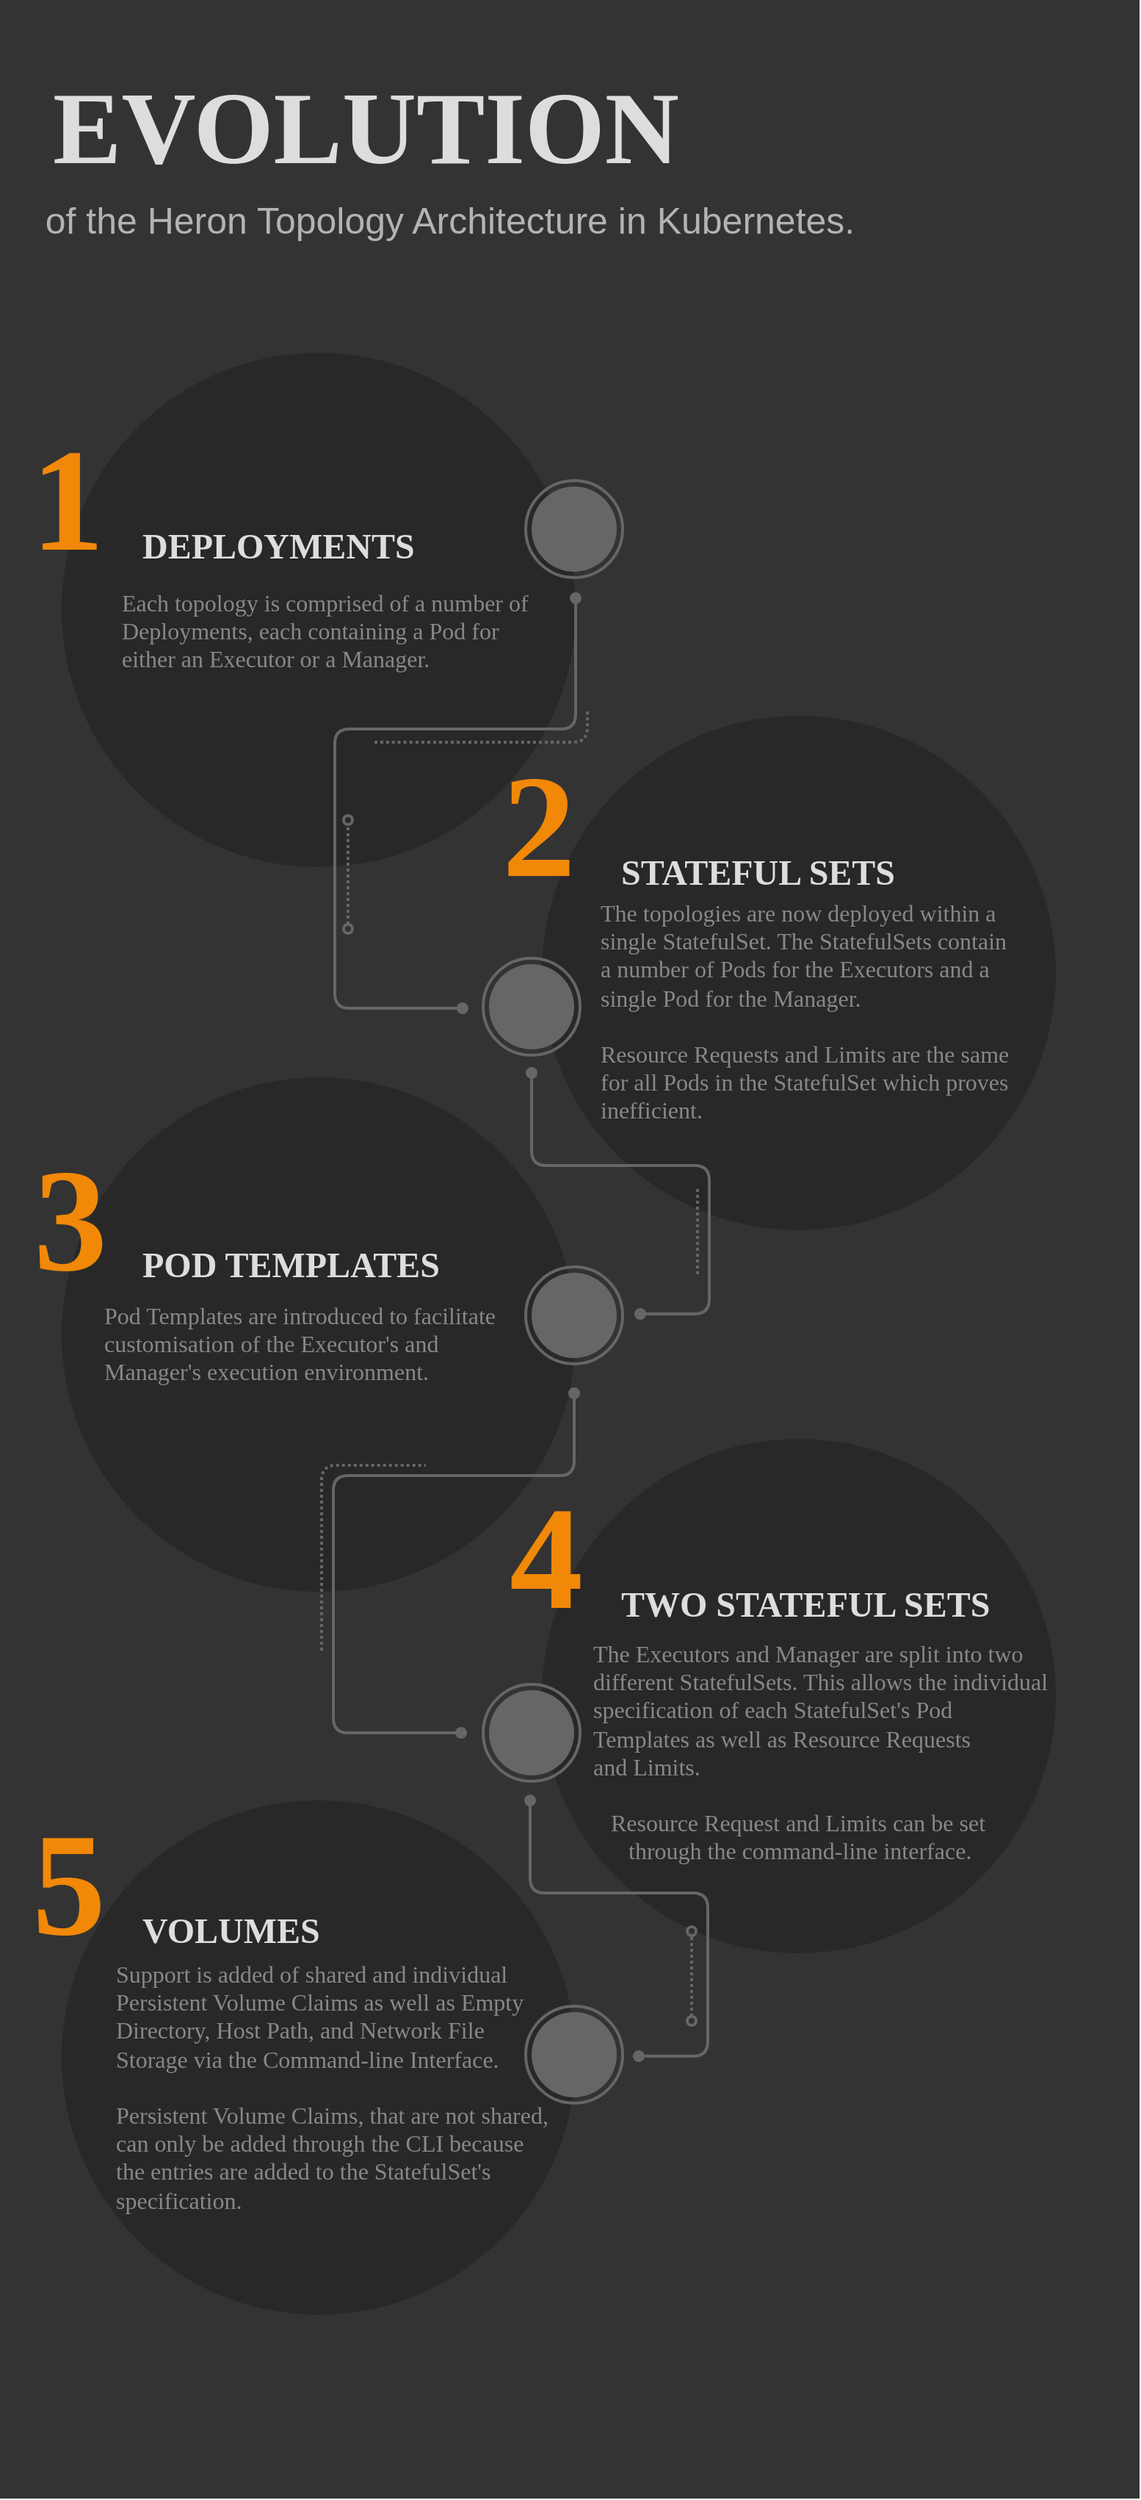 <mxfile version="15.8.7" type="device"><diagram id="6a731a19-8d31-9384-78a2-239565b7b9f0" name="Page-1"><mxGraphModel dx="275" dy="1025" grid="1" gridSize="10" guides="1" tooltips="1" connect="1" arrows="1" fold="1" page="1" pageScale="1" pageWidth="827" pageHeight="1169" background="none" math="0" shadow="0"><root><mxCell id="0"/><mxCell id="1" parent="0"/><mxCell id="979" value="" style="whiteSpace=wrap;html=1;strokeColor=none;fillColor=#333333;fontFamily=Verdana;fontSize=24;fontColor=#FFFFFF;align=center;" parent="1" vertex="1"><mxGeometry x="854" y="31" width="776" height="1700" as="geometry"/></mxCell><mxCell id="980" value="" style="ellipse;whiteSpace=wrap;html=1;fontFamily=Verdana;fontSize=16;fontColor=#DDDDDD;strokeColor=none;fillColor=#282828;" parent="1" vertex="1"><mxGeometry x="896" y="271" width="350" height="350" as="geometry"/></mxCell><mxCell id="981" value="" style="ellipse;whiteSpace=wrap;html=1;fontFamily=Verdana;fontSize=16;fontColor=#DDDDDD;strokeColor=none;fillColor=#282828;" parent="1" vertex="1"><mxGeometry x="896" y="764" width="350" height="350" as="geometry"/></mxCell><mxCell id="982" value="" style="ellipse;whiteSpace=wrap;html=1;fontFamily=Verdana;fontSize=16;fontColor=#DDDDDD;strokeColor=none;fillColor=#282828;" parent="1" vertex="1"><mxGeometry x="896" y="1256" width="350" height="350" as="geometry"/></mxCell><mxCell id="983" value="" style="ellipse;whiteSpace=wrap;html=1;fontFamily=Verdana;fontSize=16;fontColor=#DDDDDD;strokeColor=none;fillColor=#282828;" parent="1" vertex="1"><mxGeometry x="1223" y="1010" width="350" height="350" as="geometry"/></mxCell><mxCell id="984" value="" style="ellipse;whiteSpace=wrap;html=1;fontFamily=Verdana;fontSize=16;fontColor=#DDDDDD;strokeColor=none;fillColor=#282828;" parent="1" vertex="1"><mxGeometry x="1223" y="518" width="350" height="350" as="geometry"/></mxCell><mxCell id="985" value="DEPLOYMENTS" style="text;html=1;resizable=0;points=[];autosize=1;align=left;verticalAlign=top;spacingTop=-4;fontSize=24;fontFamily=Verdana;fontColor=#DDDDDD;fontStyle=1" parent="1" vertex="1"><mxGeometry x="949.0" y="386" width="200" height="30" as="geometry"/></mxCell><mxCell id="986" value="1&amp;nbsp;" style="text;html=1;resizable=0;points=[];autosize=1;align=left;verticalAlign=top;spacingTop=-4;fontSize=100;fontFamily=Verdana;fontColor=#F18808;fontStyle=1" parent="1" vertex="1"><mxGeometry x="873" y="309" width="110" height="120" as="geometry"/></mxCell><mxCell id="987" value="2" style="text;html=1;resizable=0;points=[];autosize=1;align=left;verticalAlign=top;spacingTop=-4;fontSize=100;fontFamily=Verdana;fontColor=#F18808;fontStyle=1" parent="1" vertex="1"><mxGeometry x="1194" y="531" width="74" height="120" as="geometry"/></mxCell><mxCell id="988" value="3" style="text;html=1;resizable=0;points=[];autosize=1;align=left;verticalAlign=top;spacingTop=-4;fontSize=100;fontFamily=Verdana;fontColor=#F18808;fontStyle=1" parent="1" vertex="1"><mxGeometry x="875" y="799" width="74" height="120" as="geometry"/></mxCell><mxCell id="989" value="4" style="text;html=1;resizable=0;points=[];autosize=1;align=left;verticalAlign=top;spacingTop=-4;fontSize=100;fontFamily=Verdana;fontColor=#F18808;fontStyle=1" parent="1" vertex="1"><mxGeometry x="1199" y="1029" width="74" height="120" as="geometry"/></mxCell><mxCell id="990" value="5" style="text;html=1;resizable=0;points=[];autosize=1;align=left;verticalAlign=top;spacingTop=-4;fontSize=100;fontFamily=Verdana;fontColor=#F18808;fontStyle=1" parent="1" vertex="1"><mxGeometry x="874" y="1251" width="74" height="120" as="geometry"/></mxCell><mxCell id="991" value="&lt;div style=&quot;line-height: 120%&quot;&gt;&lt;font style=&quot;line-height: 120%&quot;&gt;Each topology is comprised of a number of&lt;/font&gt;&lt;/div&gt;&lt;div style=&quot;line-height: 120%&quot;&gt;&lt;font style=&quot;line-height: 120%&quot;&gt;Deployments, each&amp;nbsp;&lt;/font&gt;&lt;span&gt;containing a Pod for&lt;/span&gt;&lt;/div&gt;&lt;div style=&quot;line-height: 120%&quot;&gt;&lt;span&gt;either an Executor or a&amp;nbsp;&lt;/span&gt;&lt;span&gt;Manager.&lt;/span&gt;&lt;/div&gt;" style="text;resizable=0;points=[];autosize=1;align=left;verticalAlign=top;spacingTop=-4;fontSize=16;fontFamily=Verdana;fontColor=#888888;html=1;" parent="1" vertex="1"><mxGeometry x="935" y="429" width="290" height="60" as="geometry"/></mxCell><mxCell id="992" value="&lt;b&gt;&lt;font style=&quot;font-size: 70px&quot;&gt;EVOLUTION&lt;/font&gt;&lt;/b&gt;" style="whiteSpace=wrap;html=1;strokeColor=none;fillColor=none;fontFamily=Verdana;fontSize=70;fontColor=#dddddd;align=left;" parent="1" vertex="1"><mxGeometry x="888" y="79" width="700" height="78" as="geometry"/></mxCell><mxCell id="994" value="&lt;div style=&quot;line-height: 150%&quot;&gt;STATEFUL SETS&lt;/div&gt;" style="text;html=1;resizable=0;points=[];autosize=1;align=left;verticalAlign=top;spacingTop=-4;fontSize=24;fontFamily=Verdana;fontColor=#DDDDDD;fontStyle=1" parent="1" vertex="1"><mxGeometry x="1275" y="604" width="200" height="40" as="geometry"/></mxCell><mxCell id="995" value="&lt;div&gt;POD TEMPLATES&lt;/div&gt;" style="text;html=1;resizable=0;points=[];autosize=1;align=left;verticalAlign=top;spacingTop=-4;fontSize=24;fontFamily=Verdana;fontColor=#DDDDDD;fontStyle=1" parent="1" vertex="1"><mxGeometry x="949.0" y="875" width="220" height="30" as="geometry"/></mxCell><mxCell id="996" value="&lt;div style=&quot;line-height: 150%&quot;&gt;TWO STATEFUL SETS&lt;/div&gt;" style="text;html=1;resizable=0;points=[];autosize=1;align=left;verticalAlign=top;spacingTop=-4;fontSize=24;fontFamily=Verdana;fontColor=#DDDDDD;fontStyle=1" parent="1" vertex="1"><mxGeometry x="1275" y="1102" width="270" height="40" as="geometry"/></mxCell><mxCell id="997" value="&lt;div style=&quot;line-height: 150%&quot;&gt;VOLUMES&lt;/div&gt;" style="text;html=1;resizable=0;points=[];autosize=1;align=left;verticalAlign=top;spacingTop=-4;fontSize=24;fontFamily=Verdana;fontColor=#DDDDDD;fontStyle=1" parent="1" vertex="1"><mxGeometry x="949.0" y="1324" width="140" height="40" as="geometry"/></mxCell><mxCell id="1000" value="&lt;div style=&quot;line-height: 120%&quot;&gt;&lt;font style=&quot;line-height: 120%&quot;&gt;&lt;div&gt;The topologies are now deployed within a&lt;/div&gt;&lt;div&gt;single StatefulSet. The StatefulSets contain&lt;/div&gt;&lt;div&gt;a number of&amp;nbsp;&lt;span&gt;Pods for the Executors and a&lt;/span&gt;&lt;/div&gt;&lt;div&gt;&lt;span&gt;single Pod for the Manager.&lt;/span&gt;&lt;/div&gt;&lt;div&gt;&lt;span&gt;&lt;br&gt;&lt;/span&gt;&lt;/div&gt;&lt;div&gt;&lt;span&gt;Resource Requests and Limits are the same&lt;/span&gt;&lt;/div&gt;&lt;div&gt;&lt;span&gt;for all Pods in the StatefulSet which proves&lt;/span&gt;&lt;/div&gt;&lt;div&gt;&lt;span&gt;inefficient.&lt;/span&gt;&lt;/div&gt;&lt;/font&gt;&lt;/div&gt;" style="text;resizable=0;points=[];autosize=1;align=left;verticalAlign=top;spacingTop=-4;fontSize=16;fontFamily=Verdana;fontColor=#888888;html=1;" parent="1" vertex="1"><mxGeometry x="1261" y="640" width="290" height="150" as="geometry"/></mxCell><mxCell id="1002" value="Pod Templates are introduced to facilitate&lt;br&gt;customisation of the Executor's and &lt;br&gt;Manager's execution environment.&amp;nbsp;" style="text;html=1;resizable=0;points=[];autosize=1;align=left;verticalAlign=top;spacingTop=-4;fontSize=16;fontColor=#888888;fontFamily=Verdana;" parent="1" vertex="1"><mxGeometry x="923" y="914" width="280" height="60" as="geometry"/></mxCell><mxCell id="1003" value="The Executors and Manager are split into two&lt;br&gt;different StatefulSets. This allows the individual&lt;br&gt;specification of each StatefulSet's Pod&lt;br&gt;Templates as well as Resource Requests&lt;br&gt;and Limits.&lt;br&gt;&lt;br&gt;&amp;nbsp; &amp;nbsp;Resource Request and Limits can be set&lt;br&gt;&amp;nbsp; &amp;nbsp; &amp;nbsp; through the command-line interface." style="text;html=1;resizable=0;points=[];autosize=1;align=left;verticalAlign=top;spacingTop=-4;fontSize=16;fontColor=#888888;fontFamily=Verdana;" parent="1" vertex="1"><mxGeometry x="1256" y="1144" width="330" height="150" as="geometry"/></mxCell><mxCell id="1004" value="Support is added of shared and individual&lt;br&gt;Persistent Volume Claims as well as Empty&lt;br&gt;Directory, Host Path, and Network File&lt;br&gt;Storage via the Command-line Interface.&lt;br&gt;&lt;br&gt;Persistent Volume Claims, that are not shared,&lt;br&gt;can only be added through the CLI because&lt;br&gt;the entries are added to the StatefulSet's&lt;br&gt;specification." style="text;html=1;resizable=0;points=[];autosize=1;align=left;verticalAlign=top;spacingTop=-4;fontSize=16;fontColor=#888888;fontFamily=Verdana;" parent="1" vertex="1"><mxGeometry x="931" y="1362" width="310" height="170" as="geometry"/></mxCell><mxCell id="1007" value="" style="endArrow=oval;html=1;strokeColor=#666666;fontFamily=Verdana;fontSize=16;fontColor=#DDDDDD;endFill=1;rounded=1;endSize=6;startArrow=oval;startFill=1;strokeWidth=2;movable=1;resizable=1;rotatable=1;deletable=1;editable=1;connectable=1;" parent="1" edge="1"><mxGeometry width="50" height="50" relative="1" as="geometry"><mxPoint x="1169" y="717" as="sourcePoint"/><mxPoint x="1246" y="438" as="targetPoint"/><Array as="points"><mxPoint x="1082" y="717"/><mxPoint x="1082" y="527"/><mxPoint x="1246" y="527"/></Array></mxGeometry></mxCell><mxCell id="1008" value="" style="endArrow=oval;html=1;strokeColor=#666666;fontFamily=Verdana;fontSize=16;fontColor=#DDDDDD;endFill=0;rounded=1;endSize=6;startArrow=oval;startFill=0;dashed=1;strokeWidth=2;dashPattern=1 1;" parent="1" edge="1"><mxGeometry x="1092" y="448" width="50" height="50" as="geometry"><mxPoint x="1091" y="663" as="sourcePoint"/><mxPoint x="1091" y="589" as="targetPoint"/></mxGeometry></mxCell><mxCell id="1009" value="" style="endArrow=none;html=1;strokeColor=#666666;fontFamily=Verdana;fontSize=16;fontColor=#DDDDDD;endFill=0;rounded=1;endSize=6;startArrow=none;startFill=0;strokeWidth=2;dashed=1;dashPattern=1 1;" parent="1" edge="1"><mxGeometry x="1059" y="444" width="50" height="50" as="geometry"><mxPoint x="1109" y="536" as="sourcePoint"/><mxPoint x="1254" y="514" as="targetPoint"/><Array as="points"><mxPoint x="1127" y="536"/><mxPoint x="1174" y="536"/><mxPoint x="1254" y="536"/></Array></mxGeometry></mxCell><mxCell id="1010" value="" style="endArrow=oval;html=1;strokeColor=#666666;fontFamily=Verdana;fontSize=16;fontColor=#DDDDDD;endFill=1;rounded=1;endSize=6;startArrow=oval;startFill=1;strokeWidth=2;movable=1;resizable=1;rotatable=1;deletable=1;editable=1;connectable=1;" parent="1" edge="1"><mxGeometry x="1052" y="761" width="50" height="50" as="geometry"><mxPoint x="1290" y="925" as="sourcePoint"/><mxPoint x="1216" y="761" as="targetPoint"/><Array as="points"><mxPoint x="1337" y="925"/><mxPoint x="1337" y="824"/><mxPoint x="1216" y="824"/></Array></mxGeometry></mxCell><mxCell id="1011" value="" style="endArrow=none;html=1;strokeColor=#666666;fontFamily=Verdana;fontSize=16;fontColor=#DDDDDD;endFill=0;rounded=1;endSize=6;startArrow=none;startFill=0;strokeWidth=2;dashed=1;dashPattern=1 1;" parent="1" edge="1"><mxGeometry x="1066" y="444" width="50" height="50" as="geometry"><mxPoint x="1329" y="898" as="sourcePoint"/><mxPoint x="1329" y="839" as="targetPoint"/></mxGeometry></mxCell><mxCell id="1012" value="" style="endArrow=none;html=1;strokeColor=#666666;fontFamily=Verdana;fontSize=16;fontColor=#DDDDDD;endFill=0;rounded=1;endSize=6;startArrow=none;startFill=0;strokeWidth=2;dashed=1;dashPattern=1 1;" parent="1" edge="1"><mxGeometry x="906" y="1004" width="50" height="50" as="geometry"><mxPoint x="1073" y="1154" as="sourcePoint"/><mxPoint x="1144" y="1028" as="targetPoint"/><Array as="points"><mxPoint x="1073" y="1028"/></Array></mxGeometry></mxCell><mxCell id="1013" value="" style="endArrow=oval;html=1;strokeColor=#666666;fontFamily=Verdana;fontSize=16;fontColor=#DDDDDD;endFill=1;rounded=1;endSize=6;startArrow=oval;startFill=1;strokeWidth=2;movable=1;resizable=1;rotatable=1;deletable=1;editable=1;connectable=1;" parent="1" edge="1"><mxGeometry width="50" height="50" relative="1" as="geometry"><mxPoint x="1168" y="1210" as="sourcePoint"/><mxPoint x="1245" y="979" as="targetPoint"/><Array as="points"><mxPoint x="1081" y="1210"/><mxPoint x="1081" y="1035"/><mxPoint x="1245" y="1035"/></Array></mxGeometry></mxCell><mxCell id="1014" value="" style="endArrow=oval;html=1;strokeColor=#666666;fontFamily=Verdana;fontSize=16;fontColor=#DDDDDD;endFill=1;rounded=1;endSize=6;startArrow=oval;startFill=1;strokeWidth=2;movable=1;resizable=1;rotatable=1;deletable=1;editable=1;connectable=1;" parent="1" edge="1"><mxGeometry x="1051" y="1256" width="50" height="50" as="geometry"><mxPoint x="1289" y="1430" as="sourcePoint"/><mxPoint x="1215" y="1256" as="targetPoint"/><Array as="points"><mxPoint x="1336" y="1430"/><mxPoint x="1336" y="1319"/><mxPoint x="1215" y="1319"/></Array></mxGeometry></mxCell><mxCell id="1015" value="" style="endArrow=oval;html=1;strokeColor=#666666;fontFamily=Verdana;fontSize=16;fontColor=#DDDDDD;endFill=0;rounded=1;endSize=6;startArrow=oval;startFill=0;dashed=1;strokeWidth=2;dashPattern=1 1;" parent="1" edge="1"><mxGeometry x="1326" y="1204" width="50" height="50" as="geometry"><mxPoint x="1325" y="1406" as="sourcePoint"/><mxPoint x="1325" y="1345" as="targetPoint"/></mxGeometry></mxCell><mxCell id="1016" value="" style="group" parent="1" vertex="1" connectable="0"><mxGeometry x="1212" y="358" width="66" height="66" as="geometry"/></mxCell><mxCell id="1017" value="" style="ellipse;whiteSpace=wrap;html=1;fillColor=none;fontFamily=Verdana;fontSize=16;fontColor=#DDDDDD;strokeColor=#666666;strokeWidth=2;" parent="1016" vertex="1"><mxGeometry width="66" height="66" as="geometry"/></mxCell><mxCell id="1018" value="" style="ellipse;whiteSpace=wrap;html=1;fillColor=#666666;fontFamily=Verdana;fontSize=16;fontColor=#DDDDDD;strokeColor=none;" parent="1016" vertex="1"><mxGeometry x="4" y="4" width="58" height="58" as="geometry"/></mxCell><mxCell id="1019" value="" style="group" parent="1" vertex="1" connectable="0"><mxGeometry x="1183" y="683" width="66" height="66" as="geometry"/></mxCell><mxCell id="1020" value="" style="ellipse;whiteSpace=wrap;html=1;fillColor=none;fontFamily=Verdana;fontSize=16;fontColor=#DDDDDD;strokeColor=#666666;strokeWidth=2;" parent="1019" vertex="1"><mxGeometry width="66" height="66" as="geometry"/></mxCell><mxCell id="1021" value="" style="ellipse;whiteSpace=wrap;html=1;fillColor=#666666;fontFamily=Verdana;fontSize=16;fontColor=#DDDDDD;strokeColor=none;" parent="1019" vertex="1"><mxGeometry x="4" y="4" width="58" height="58" as="geometry"/></mxCell><mxCell id="1022" value="" style="group" parent="1" vertex="1" connectable="0"><mxGeometry x="1212" y="893" width="66" height="66" as="geometry"/></mxCell><mxCell id="1023" value="" style="ellipse;whiteSpace=wrap;html=1;fillColor=none;fontFamily=Verdana;fontSize=16;fontColor=#DDDDDD;strokeColor=#666666;strokeWidth=2;" parent="1022" vertex="1"><mxGeometry width="66" height="66" as="geometry"/></mxCell><mxCell id="1024" value="" style="ellipse;whiteSpace=wrap;html=1;fillColor=#666666;fontFamily=Verdana;fontSize=16;fontColor=#DDDDDD;strokeColor=none;" parent="1022" vertex="1"><mxGeometry x="4" y="4" width="58" height="58" as="geometry"/></mxCell><mxCell id="1025" value="" style="group" parent="1" vertex="1" connectable="0"><mxGeometry x="1183" y="1177" width="66" height="66" as="geometry"/></mxCell><mxCell id="1026" value="" style="ellipse;whiteSpace=wrap;html=1;fillColor=none;fontFamily=Verdana;fontSize=16;fontColor=#DDDDDD;strokeColor=#666666;strokeWidth=2;" parent="1025" vertex="1"><mxGeometry width="66" height="66" as="geometry"/></mxCell><mxCell id="1027" value="" style="ellipse;whiteSpace=wrap;html=1;fillColor=#666666;fontFamily=Verdana;fontSize=16;fontColor=#DDDDDD;strokeColor=none;" parent="1025" vertex="1"><mxGeometry x="4" y="4" width="58" height="58" as="geometry"/></mxCell><mxCell id="1028" value="" style="group" parent="1" vertex="1" connectable="0"><mxGeometry x="1212" y="1396" width="66" height="66" as="geometry"/></mxCell><mxCell id="1029" value="" style="ellipse;whiteSpace=wrap;html=1;fillColor=none;fontFamily=Verdana;fontSize=16;fontColor=#DDDDDD;strokeColor=#666666;strokeWidth=2;" parent="1028" vertex="1"><mxGeometry width="66" height="66" as="geometry"/></mxCell><mxCell id="1030" value="" style="ellipse;whiteSpace=wrap;html=1;fillColor=#666666;fontFamily=Verdana;fontSize=16;fontColor=#DDDDDD;strokeColor=none;" parent="1028" vertex="1"><mxGeometry x="4" y="4" width="58" height="58" as="geometry"/></mxCell><mxCell id="PG5YsUtVnUc4iw0e7pgV-1060" value="&lt;font style=&quot;font-size: 25px&quot; color=&quot;#b3b3b3&quot;&gt;of the Heron Topology Architecture in Kubernetes.&lt;/font&gt;" style="text;html=1;resizable=0;autosize=1;align=center;verticalAlign=middle;points=[];rounded=0;" parent="1" vertex="1"><mxGeometry x="875" y="170" width="570" height="20" as="geometry"/></mxCell></root></mxGraphModel></diagram></mxfile>